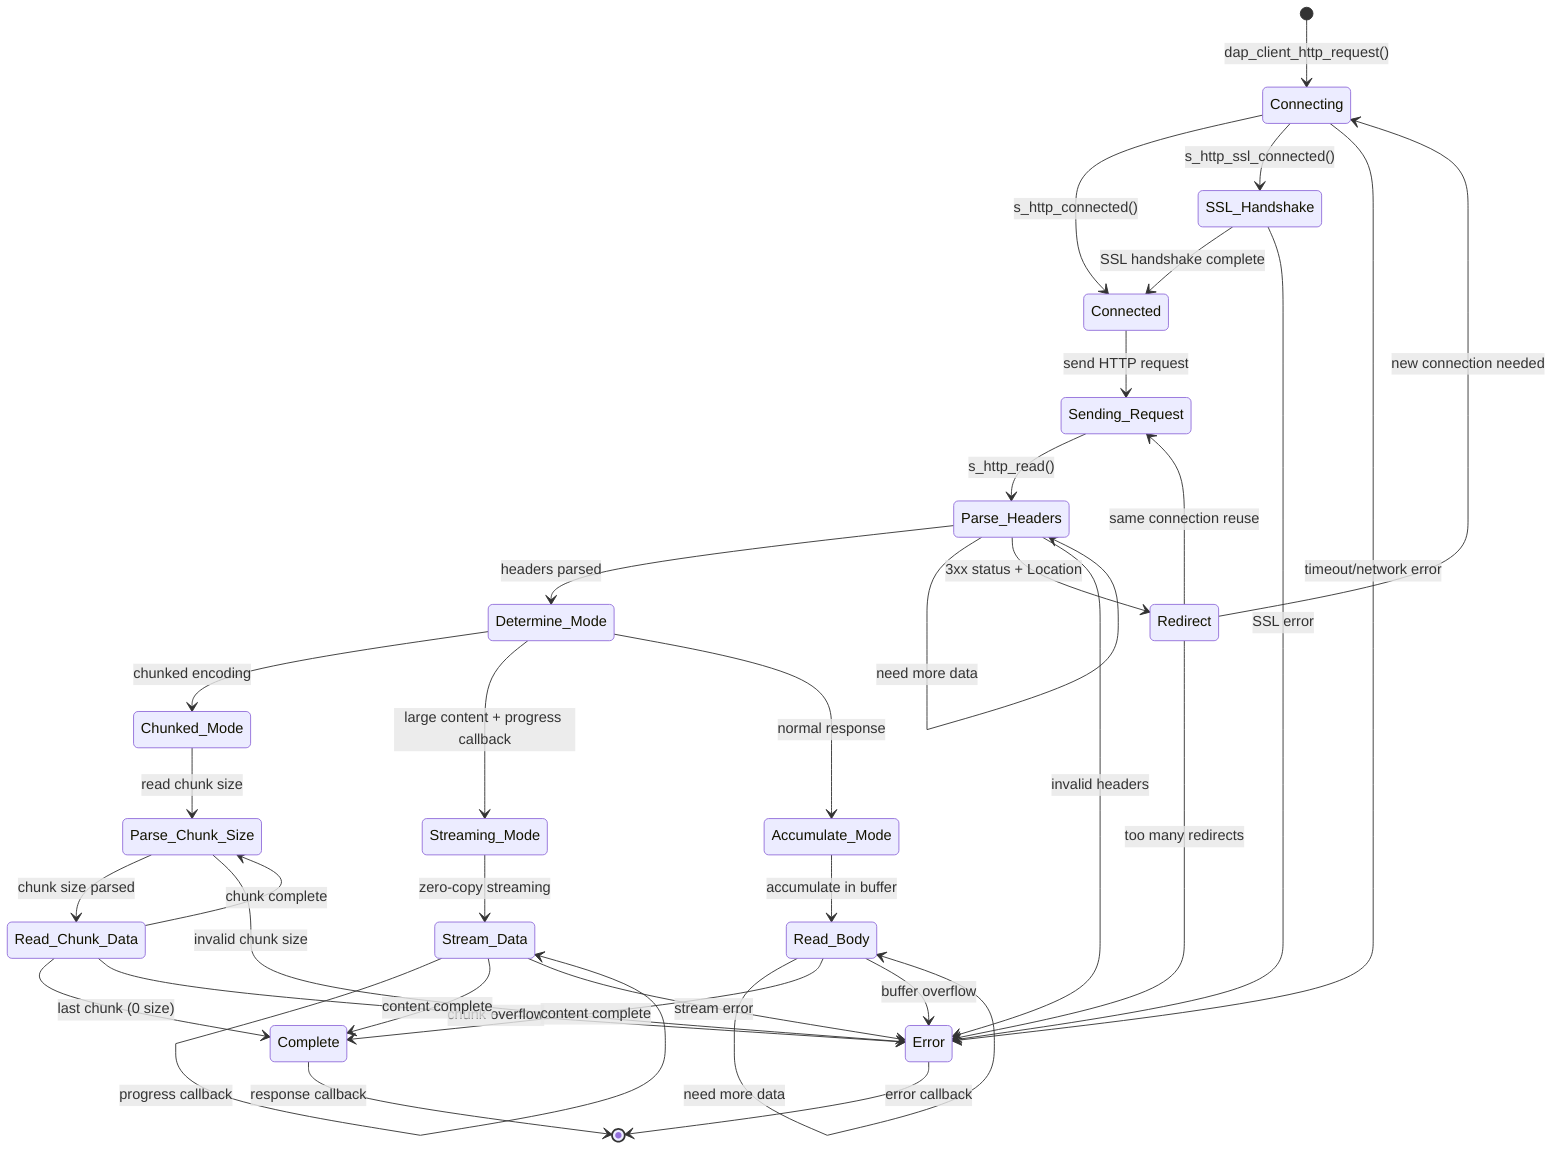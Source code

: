 stateDiagram-v2
    [*] --> Connecting : dap_client_http_request()
    
    Connecting --> Connected : s_http_connected()
    Connecting --> SSL_Handshake : s_http_ssl_connected()
    Connecting --> Error : timeout/network error
    
    SSL_Handshake --> Connected : SSL handshake complete
    SSL_Handshake --> Error : SSL error
    
    Connected --> Sending_Request : send HTTP request
    Sending_Request --> Parse_Headers : s_http_read()
    
    Parse_Headers --> Determine_Mode : headers parsed
    Parse_Headers --> Parse_Headers : need more data
    Parse_Headers --> Redirect : 3xx status + Location
    Parse_Headers --> Error : invalid headers
    
    Determine_Mode --> Chunked_Mode : chunked encoding
    Determine_Mode --> Streaming_Mode : large content + progress callback
    Determine_Mode --> Accumulate_Mode : normal response
    
    Chunked_Mode --> Parse_Chunk_Size : read chunk size
    Parse_Chunk_Size --> Read_Chunk_Data : chunk size parsed
    Parse_Chunk_Size --> Error : invalid chunk size
    Read_Chunk_Data --> Parse_Chunk_Size : chunk complete
    Read_Chunk_Data --> Complete : last chunk (0 size)
    Read_Chunk_Data --> Error : chunk overflow
    
    Streaming_Mode --> Stream_Data : zero-copy streaming
    Stream_Data --> Stream_Data : progress callback
    Stream_Data --> Complete : content complete
    Stream_Data --> Error : stream error
    
    Accumulate_Mode --> Read_Body : accumulate in buffer
    Read_Body --> Read_Body : need more data
    Read_Body --> Complete : content complete
    Read_Body --> Error : buffer overflow
    
    Redirect --> Connecting : new connection needed
    Redirect --> Sending_Request : same connection reuse
    Redirect --> Error : too many redirects
    
    Complete --> [*] : response callback
    Error --> [*] : error callback